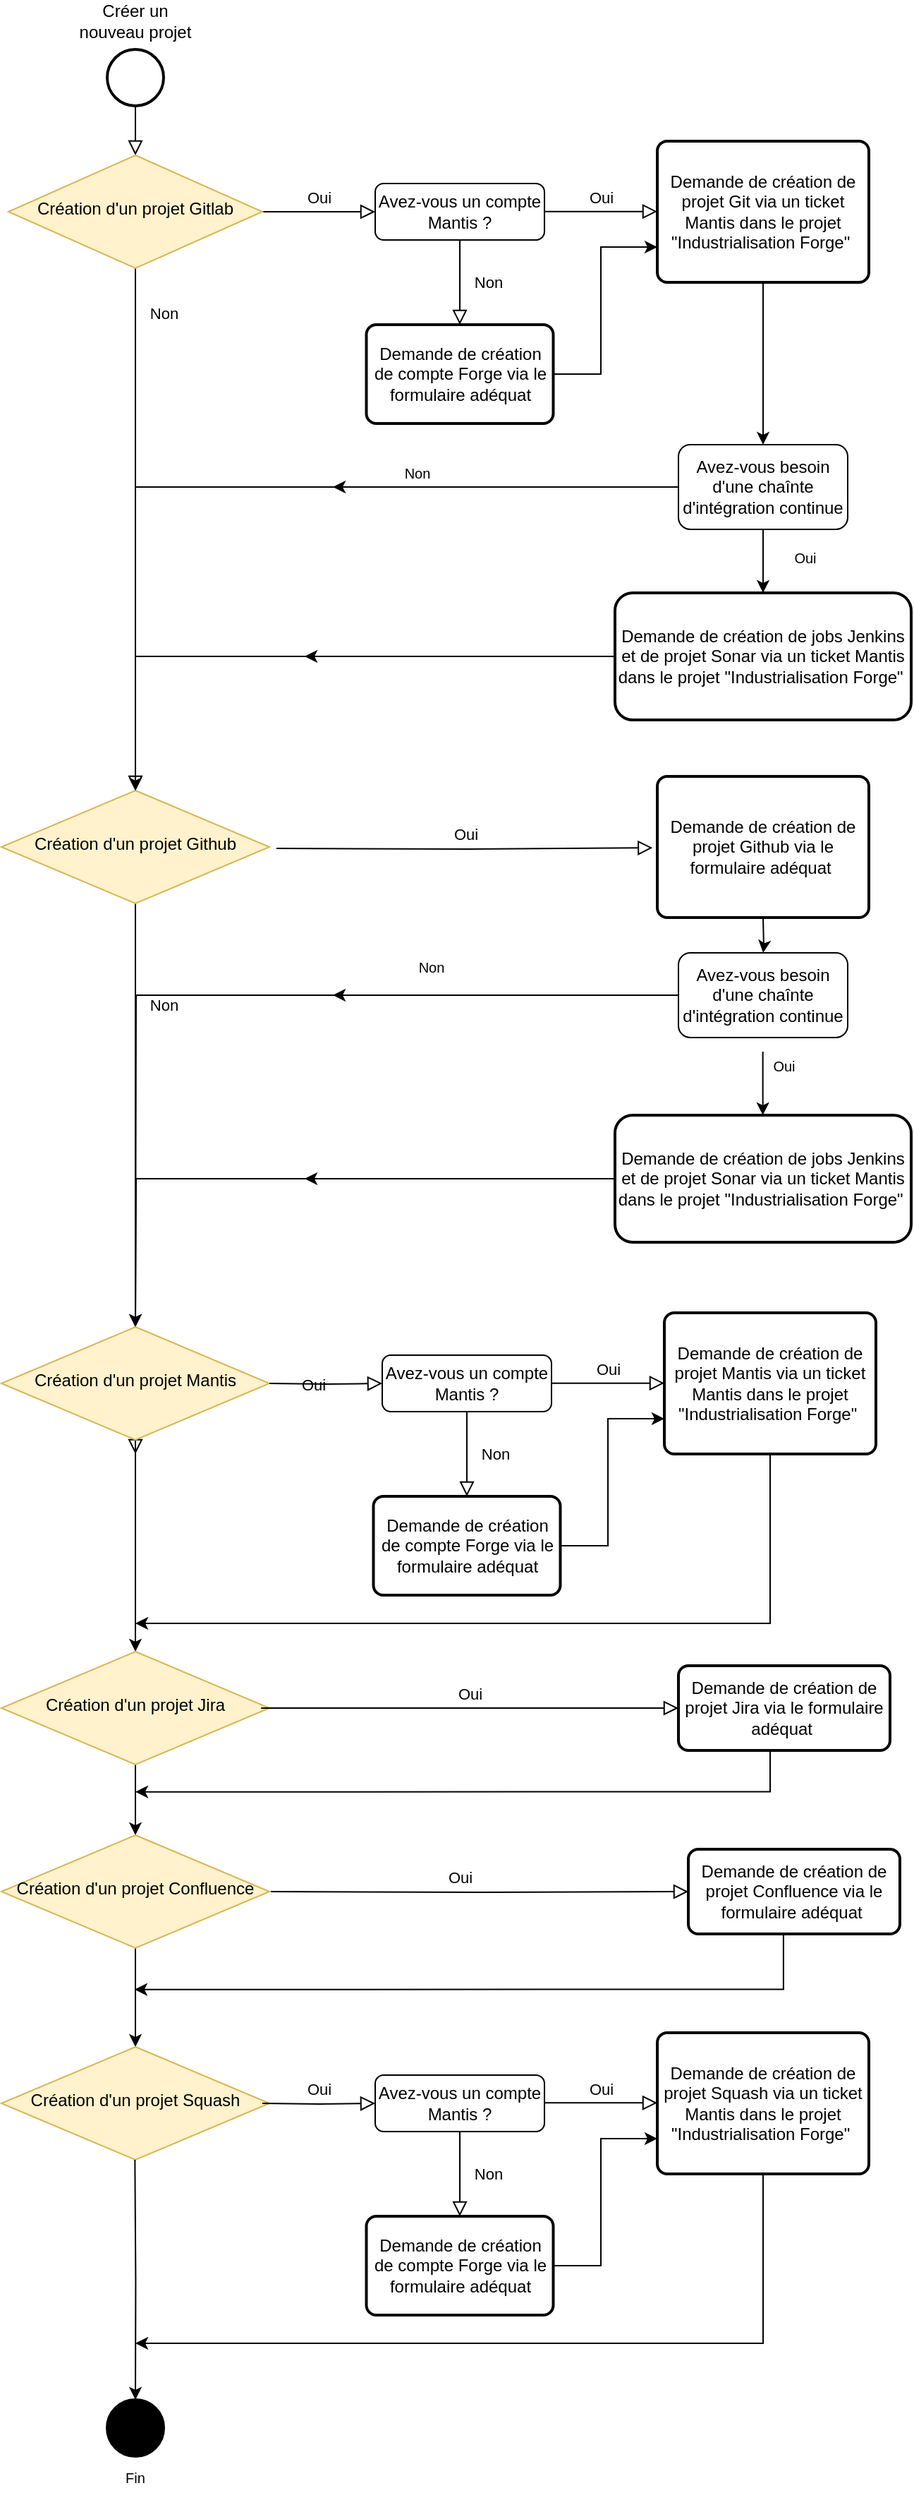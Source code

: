 <mxfile version="22.1.16" type="github">
  <diagram id="C5RBs43oDa-KdzZeNtuy" name="Page-1">
    <mxGraphModel dx="1687" dy="868" grid="1" gridSize="10" guides="1" tooltips="1" connect="1" arrows="1" fold="1" page="1" pageScale="1" pageWidth="1654" pageHeight="2336" math="0" shadow="0">
      <root>
        <mxCell id="WIyWlLk6GJQsqaUBKTNV-0" />
        <mxCell id="WIyWlLk6GJQsqaUBKTNV-1" parent="WIyWlLk6GJQsqaUBKTNV-0" />
        <mxCell id="xDcg4EXe8-0JSBkCGdu8-0" value="" style="strokeWidth=2;html=1;shape=mxgraph.flowchart.start_2;whiteSpace=wrap;" vertex="1" parent="WIyWlLk6GJQsqaUBKTNV-1">
          <mxGeometry x="110" y="45" width="40" height="40" as="geometry" />
        </mxCell>
        <mxCell id="WIyWlLk6GJQsqaUBKTNV-2" value="" style="rounded=0;html=1;jettySize=auto;orthogonalLoop=1;fontSize=11;endArrow=block;endFill=0;endSize=8;strokeWidth=1;shadow=0;labelBackgroundColor=none;edgeStyle=orthogonalEdgeStyle;exitX=0.5;exitY=1;exitDx=0;exitDy=0;exitPerimeter=0;" parent="WIyWlLk6GJQsqaUBKTNV-1" source="xDcg4EXe8-0JSBkCGdu8-0" target="WIyWlLk6GJQsqaUBKTNV-6" edge="1">
          <mxGeometry relative="1" as="geometry">
            <mxPoint x="40" y="120" as="sourcePoint" />
          </mxGeometry>
        </mxCell>
        <mxCell id="WIyWlLk6GJQsqaUBKTNV-4" value="Non" style="rounded=0;html=1;jettySize=auto;orthogonalLoop=1;fontSize=11;endArrow=block;endFill=0;endSize=8;strokeWidth=1;shadow=0;labelBackgroundColor=none;edgeStyle=orthogonalEdgeStyle;" parent="WIyWlLk6GJQsqaUBKTNV-1" source="WIyWlLk6GJQsqaUBKTNV-6" target="WIyWlLk6GJQsqaUBKTNV-10" edge="1">
          <mxGeometry x="-0.826" y="20" relative="1" as="geometry">
            <mxPoint as="offset" />
          </mxGeometry>
        </mxCell>
        <mxCell id="WIyWlLk6GJQsqaUBKTNV-5" value="Oui" style="edgeStyle=orthogonalEdgeStyle;rounded=0;html=1;jettySize=auto;orthogonalLoop=1;fontSize=11;endArrow=block;endFill=0;endSize=8;strokeWidth=1;shadow=0;labelBackgroundColor=none;" parent="WIyWlLk6GJQsqaUBKTNV-1" source="WIyWlLk6GJQsqaUBKTNV-6" target="WIyWlLk6GJQsqaUBKTNV-7" edge="1">
          <mxGeometry y="10" relative="1" as="geometry">
            <mxPoint as="offset" />
          </mxGeometry>
        </mxCell>
        <mxCell id="WIyWlLk6GJQsqaUBKTNV-6" value="Création d&#39;un projet Gitlab" style="rhombus;whiteSpace=wrap;html=1;shadow=0;fontFamily=Helvetica;fontSize=12;align=center;strokeWidth=1;spacing=6;spacingTop=-4;fillColor=#fff2cc;strokeColor=#d6b656;" parent="WIyWlLk6GJQsqaUBKTNV-1" vertex="1">
          <mxGeometry x="40" y="120" width="180" height="80" as="geometry" />
        </mxCell>
        <mxCell id="WIyWlLk6GJQsqaUBKTNV-7" value="Avez-vous un compte Mantis ?" style="rounded=1;whiteSpace=wrap;html=1;fontSize=12;glass=0;strokeWidth=1;shadow=0;" parent="WIyWlLk6GJQsqaUBKTNV-1" vertex="1">
          <mxGeometry x="300" y="140" width="120" height="40" as="geometry" />
        </mxCell>
        <mxCell id="WIyWlLk6GJQsqaUBKTNV-9" value="Non" style="edgeStyle=orthogonalEdgeStyle;rounded=0;html=1;jettySize=auto;orthogonalLoop=1;fontSize=11;endArrow=block;endFill=0;endSize=8;strokeWidth=1;shadow=0;labelBackgroundColor=none;" parent="WIyWlLk6GJQsqaUBKTNV-1" source="WIyWlLk6GJQsqaUBKTNV-10" edge="1">
          <mxGeometry x="-0.632" y="20" relative="1" as="geometry">
            <mxPoint as="offset" />
            <mxPoint x="130" y="1040" as="targetPoint" />
          </mxGeometry>
        </mxCell>
        <mxCell id="WIyWlLk6GJQsqaUBKTNV-10" value="Création d&#39;un projet Github" style="rhombus;whiteSpace=wrap;html=1;shadow=0;fontFamily=Helvetica;fontSize=12;align=center;strokeWidth=1;spacing=6;spacingTop=-4;fillColor=#fff2cc;strokeColor=#d6b656;" parent="WIyWlLk6GJQsqaUBKTNV-1" vertex="1">
          <mxGeometry x="35" y="570" width="190" height="80" as="geometry" />
        </mxCell>
        <mxCell id="xDcg4EXe8-0JSBkCGdu8-1" value="Créer un nouveau projet" style="text;html=1;strokeColor=none;fillColor=none;align=center;verticalAlign=middle;whiteSpace=wrap;rounded=0;" vertex="1" parent="WIyWlLk6GJQsqaUBKTNV-1">
          <mxGeometry x="85" y="10" width="90" height="30" as="geometry" />
        </mxCell>
        <mxCell id="xDcg4EXe8-0JSBkCGdu8-2" value="Oui" style="edgeStyle=orthogonalEdgeStyle;rounded=0;html=1;jettySize=auto;orthogonalLoop=1;fontSize=11;endArrow=block;endFill=0;endSize=8;strokeWidth=1;shadow=0;labelBackgroundColor=none;" edge="1" parent="WIyWlLk6GJQsqaUBKTNV-1">
          <mxGeometry y="10" relative="1" as="geometry">
            <mxPoint as="offset" />
            <mxPoint x="420" y="159.86" as="sourcePoint" />
            <mxPoint x="500" y="159.86" as="targetPoint" />
          </mxGeometry>
        </mxCell>
        <mxCell id="xDcg4EXe8-0JSBkCGdu8-14" value="" style="edgeStyle=orthogonalEdgeStyle;rounded=0;orthogonalLoop=1;jettySize=auto;html=1;" edge="1" parent="WIyWlLk6GJQsqaUBKTNV-1" source="xDcg4EXe8-0JSBkCGdu8-4" target="xDcg4EXe8-0JSBkCGdu8-13">
          <mxGeometry relative="1" as="geometry" />
        </mxCell>
        <mxCell id="xDcg4EXe8-0JSBkCGdu8-4" value="Demande de création de projet Git via un ticket Mantis dans le projet &quot;Industrialisation Forge&quot;&amp;nbsp;" style="rounded=1;whiteSpace=wrap;html=1;absoluteArcSize=1;arcSize=14;strokeWidth=2;" vertex="1" parent="WIyWlLk6GJQsqaUBKTNV-1">
          <mxGeometry x="500" y="110" width="150" height="100" as="geometry" />
        </mxCell>
        <mxCell id="xDcg4EXe8-0JSBkCGdu8-5" value="Non" style="rounded=0;html=1;jettySize=auto;orthogonalLoop=1;fontSize=11;endArrow=block;endFill=0;endSize=8;strokeWidth=1;shadow=0;labelBackgroundColor=none;edgeStyle=orthogonalEdgeStyle;exitX=0.5;exitY=1;exitDx=0;exitDy=0;entryX=0.5;entryY=0;entryDx=0;entryDy=0;" edge="1" parent="WIyWlLk6GJQsqaUBKTNV-1" source="WIyWlLk6GJQsqaUBKTNV-7" target="xDcg4EXe8-0JSBkCGdu8-6">
          <mxGeometry y="20" relative="1" as="geometry">
            <mxPoint as="offset" />
            <mxPoint x="359.86" y="190" as="sourcePoint" />
            <mxPoint x="360" y="240" as="targetPoint" />
          </mxGeometry>
        </mxCell>
        <mxCell id="xDcg4EXe8-0JSBkCGdu8-6" value="Demande de création de compte Forge via le formulaire adéquat" style="rounded=1;whiteSpace=wrap;html=1;absoluteArcSize=1;arcSize=14;strokeWidth=2;" vertex="1" parent="WIyWlLk6GJQsqaUBKTNV-1">
          <mxGeometry x="293.75" y="240" width="132.5" height="70" as="geometry" />
        </mxCell>
        <mxCell id="xDcg4EXe8-0JSBkCGdu8-8" value="" style="endArrow=classic;html=1;rounded=0;exitX=1;exitY=0.5;exitDx=0;exitDy=0;entryX=0;entryY=0.75;entryDx=0;entryDy=0;" edge="1" parent="WIyWlLk6GJQsqaUBKTNV-1" source="xDcg4EXe8-0JSBkCGdu8-6" target="xDcg4EXe8-0JSBkCGdu8-4">
          <mxGeometry width="50" height="50" relative="1" as="geometry">
            <mxPoint x="420" y="230" as="sourcePoint" />
            <mxPoint x="470" y="180" as="targetPoint" />
            <Array as="points">
              <mxPoint x="460" y="275" />
              <mxPoint x="460" y="185" />
            </Array>
          </mxGeometry>
        </mxCell>
        <mxCell id="xDcg4EXe8-0JSBkCGdu8-18" value="" style="edgeStyle=orthogonalEdgeStyle;rounded=0;orthogonalLoop=1;jettySize=auto;html=1;" edge="1" parent="WIyWlLk6GJQsqaUBKTNV-1" source="xDcg4EXe8-0JSBkCGdu8-13" target="xDcg4EXe8-0JSBkCGdu8-17">
          <mxGeometry relative="1" as="geometry" />
        </mxCell>
        <mxCell id="xDcg4EXe8-0JSBkCGdu8-13" value="Avez-vous besoin d&#39;une chaînte d&#39;intégration continue" style="rounded=1;whiteSpace=wrap;html=1;arcSize=14;strokeWidth=1;" vertex="1" parent="WIyWlLk6GJQsqaUBKTNV-1">
          <mxGeometry x="515" y="325" width="120" height="60" as="geometry" />
        </mxCell>
        <mxCell id="xDcg4EXe8-0JSBkCGdu8-15" style="edgeStyle=orthogonalEdgeStyle;rounded=0;orthogonalLoop=1;jettySize=auto;html=1;entryX=0.5;entryY=0;entryDx=0;entryDy=0;labelBackgroundColor=none;" edge="1" parent="WIyWlLk6GJQsqaUBKTNV-1" source="xDcg4EXe8-0JSBkCGdu8-13" target="WIyWlLk6GJQsqaUBKTNV-10">
          <mxGeometry relative="1" as="geometry" />
        </mxCell>
        <mxCell id="xDcg4EXe8-0JSBkCGdu8-16" value="&lt;font style=&quot;font-size: 10px;&quot;&gt;Non&lt;/font&gt;" style="text;strokeColor=none;align=center;fillColor=none;html=1;verticalAlign=middle;whiteSpace=wrap;rounded=0;" vertex="1" parent="WIyWlLk6GJQsqaUBKTNV-1">
          <mxGeometry x="300" y="330" width="60" height="30" as="geometry" />
        </mxCell>
        <mxCell id="xDcg4EXe8-0JSBkCGdu8-20" style="edgeStyle=orthogonalEdgeStyle;rounded=0;orthogonalLoop=1;jettySize=auto;html=1;entryX=0.5;entryY=0;entryDx=0;entryDy=0;" edge="1" parent="WIyWlLk6GJQsqaUBKTNV-1" source="xDcg4EXe8-0JSBkCGdu8-17" target="WIyWlLk6GJQsqaUBKTNV-10">
          <mxGeometry relative="1" as="geometry" />
        </mxCell>
        <mxCell id="xDcg4EXe8-0JSBkCGdu8-17" value="Demande de création de jobs Jenkins et de projet Sonar via un ticket Mantis dans le projet &quot;Industrialisation Forge&quot;&amp;nbsp;" style="whiteSpace=wrap;html=1;rounded=1;arcSize=14;strokeWidth=2;" vertex="1" parent="WIyWlLk6GJQsqaUBKTNV-1">
          <mxGeometry x="470" y="430" width="210" height="90" as="geometry" />
        </mxCell>
        <mxCell id="xDcg4EXe8-0JSBkCGdu8-19" value="&lt;font style=&quot;font-size: 10px;&quot;&gt;Oui&lt;/font&gt;" style="text;strokeColor=none;align=center;fillColor=none;html=1;verticalAlign=middle;whiteSpace=wrap;rounded=0;" vertex="1" parent="WIyWlLk6GJQsqaUBKTNV-1">
          <mxGeometry x="590" y="390" width="30" height="30" as="geometry" />
        </mxCell>
        <mxCell id="xDcg4EXe8-0JSBkCGdu8-23" value="Oui" style="edgeStyle=orthogonalEdgeStyle;rounded=0;html=1;jettySize=auto;orthogonalLoop=1;fontSize=11;endArrow=block;endFill=0;endSize=8;strokeWidth=1;shadow=0;labelBackgroundColor=none;entryX=-0.022;entryY=0.506;entryDx=0;entryDy=0;entryPerimeter=0;" edge="1" parent="WIyWlLk6GJQsqaUBKTNV-1" target="xDcg4EXe8-0JSBkCGdu8-24">
          <mxGeometry y="10" relative="1" as="geometry">
            <mxPoint as="offset" />
            <mxPoint x="230" y="611" as="sourcePoint" />
            <mxPoint x="525" y="609.86" as="targetPoint" />
          </mxGeometry>
        </mxCell>
        <mxCell id="xDcg4EXe8-0JSBkCGdu8-24" value="Demande de création de projet Github via le formulaire adéquat&amp;nbsp;" style="rounded=1;whiteSpace=wrap;html=1;absoluteArcSize=1;arcSize=14;strokeWidth=2;" vertex="1" parent="WIyWlLk6GJQsqaUBKTNV-1">
          <mxGeometry x="500" y="560" width="150" height="100" as="geometry" />
        </mxCell>
        <mxCell id="xDcg4EXe8-0JSBkCGdu8-29" value="" style="endArrow=classic;html=1;rounded=0;exitX=0;exitY=0.5;exitDx=0;exitDy=0;" edge="1" parent="WIyWlLk6GJQsqaUBKTNV-1" source="xDcg4EXe8-0JSBkCGdu8-17">
          <mxGeometry width="50" height="50" relative="1" as="geometry">
            <mxPoint x="490" y="500" as="sourcePoint" />
            <mxPoint x="250" y="475" as="targetPoint" />
          </mxGeometry>
        </mxCell>
        <mxCell id="xDcg4EXe8-0JSBkCGdu8-30" value="" style="endArrow=classic;html=1;rounded=0;exitX=0;exitY=0.5;exitDx=0;exitDy=0;" edge="1" parent="WIyWlLk6GJQsqaUBKTNV-1" source="xDcg4EXe8-0JSBkCGdu8-13">
          <mxGeometry width="50" height="50" relative="1" as="geometry">
            <mxPoint x="480" y="485" as="sourcePoint" />
            <mxPoint x="270" y="355" as="targetPoint" />
          </mxGeometry>
        </mxCell>
        <mxCell id="xDcg4EXe8-0JSBkCGdu8-31" value="" style="edgeStyle=orthogonalEdgeStyle;rounded=0;orthogonalLoop=1;jettySize=auto;html=1;" edge="1" parent="WIyWlLk6GJQsqaUBKTNV-1" target="xDcg4EXe8-0JSBkCGdu8-32">
          <mxGeometry relative="1" as="geometry">
            <mxPoint x="575" y="660" as="sourcePoint" />
          </mxGeometry>
        </mxCell>
        <mxCell id="xDcg4EXe8-0JSBkCGdu8-32" value="Avez-vous besoin d&#39;une chaînte d&#39;intégration continue" style="rounded=1;whiteSpace=wrap;html=1;arcSize=14;strokeWidth=1;" vertex="1" parent="WIyWlLk6GJQsqaUBKTNV-1">
          <mxGeometry x="515" y="685" width="120" height="60" as="geometry" />
        </mxCell>
        <mxCell id="xDcg4EXe8-0JSBkCGdu8-33" style="edgeStyle=orthogonalEdgeStyle;rounded=0;orthogonalLoop=1;jettySize=auto;html=1;entryX=0.5;entryY=0;entryDx=0;entryDy=0;labelBackgroundColor=none;" edge="1" parent="WIyWlLk6GJQsqaUBKTNV-1" source="xDcg4EXe8-0JSBkCGdu8-32">
          <mxGeometry relative="1" as="geometry">
            <mxPoint x="130" y="950" as="targetPoint" />
          </mxGeometry>
        </mxCell>
        <mxCell id="xDcg4EXe8-0JSBkCGdu8-34" style="edgeStyle=orthogonalEdgeStyle;rounded=0;orthogonalLoop=1;jettySize=auto;html=1;entryX=0.5;entryY=0;entryDx=0;entryDy=0;" edge="1" parent="WIyWlLk6GJQsqaUBKTNV-1" source="xDcg4EXe8-0JSBkCGdu8-35">
          <mxGeometry relative="1" as="geometry">
            <mxPoint x="130" y="950" as="targetPoint" />
          </mxGeometry>
        </mxCell>
        <mxCell id="xDcg4EXe8-0JSBkCGdu8-35" value="Demande de création de jobs Jenkins et de projet Sonar via un ticket Mantis dans le projet &quot;Industrialisation Forge&quot;&amp;nbsp;" style="whiteSpace=wrap;html=1;rounded=1;arcSize=14;strokeWidth=2;" vertex="1" parent="WIyWlLk6GJQsqaUBKTNV-1">
          <mxGeometry x="470" y="800" width="210" height="90" as="geometry" />
        </mxCell>
        <mxCell id="xDcg4EXe8-0JSBkCGdu8-36" value="&lt;font style=&quot;font-size: 10px;&quot;&gt;Oui&lt;/font&gt;" style="text;strokeColor=none;align=center;fillColor=none;html=1;verticalAlign=middle;whiteSpace=wrap;rounded=0;" vertex="1" parent="WIyWlLk6GJQsqaUBKTNV-1">
          <mxGeometry x="560" y="750" width="60" height="30" as="geometry" />
        </mxCell>
        <mxCell id="xDcg4EXe8-0JSBkCGdu8-37" value="" style="endArrow=classic;html=1;rounded=0;exitX=0;exitY=0.5;exitDx=0;exitDy=0;" edge="1" parent="WIyWlLk6GJQsqaUBKTNV-1" source="xDcg4EXe8-0JSBkCGdu8-35">
          <mxGeometry width="50" height="50" relative="1" as="geometry">
            <mxPoint x="490" y="870" as="sourcePoint" />
            <mxPoint x="250" y="845" as="targetPoint" />
          </mxGeometry>
        </mxCell>
        <mxCell id="xDcg4EXe8-0JSBkCGdu8-38" value="" style="endArrow=classic;html=1;rounded=0;exitX=0;exitY=0.5;exitDx=0;exitDy=0;" edge="1" parent="WIyWlLk6GJQsqaUBKTNV-1" source="xDcg4EXe8-0JSBkCGdu8-32">
          <mxGeometry width="50" height="50" relative="1" as="geometry">
            <mxPoint x="480" y="845" as="sourcePoint" />
            <mxPoint x="270" y="715" as="targetPoint" />
          </mxGeometry>
        </mxCell>
        <mxCell id="xDcg4EXe8-0JSBkCGdu8-39" value="" style="edgeStyle=orthogonalEdgeStyle;rounded=0;orthogonalLoop=1;jettySize=auto;html=1;" edge="1" parent="WIyWlLk6GJQsqaUBKTNV-1">
          <mxGeometry relative="1" as="geometry">
            <mxPoint x="574.83" y="755" as="sourcePoint" />
            <mxPoint x="574.83" y="800" as="targetPoint" />
          </mxGeometry>
        </mxCell>
        <mxCell id="xDcg4EXe8-0JSBkCGdu8-51" value="" style="edgeStyle=orthogonalEdgeStyle;rounded=0;orthogonalLoop=1;jettySize=auto;html=1;" edge="1" parent="WIyWlLk6GJQsqaUBKTNV-1" source="xDcg4EXe8-0JSBkCGdu8-40" target="xDcg4EXe8-0JSBkCGdu8-50">
          <mxGeometry relative="1" as="geometry" />
        </mxCell>
        <mxCell id="xDcg4EXe8-0JSBkCGdu8-40" value="Création d&#39;un projet Mantis" style="rhombus;whiteSpace=wrap;html=1;shadow=0;fontFamily=Helvetica;fontSize=12;align=center;strokeWidth=1;spacing=6;spacingTop=-4;fillColor=#fff2cc;strokeColor=#d6b656;" vertex="1" parent="WIyWlLk6GJQsqaUBKTNV-1">
          <mxGeometry x="35" y="950" width="190" height="80" as="geometry" />
        </mxCell>
        <mxCell id="xDcg4EXe8-0JSBkCGdu8-41" value="Oui" style="edgeStyle=orthogonalEdgeStyle;rounded=0;html=1;jettySize=auto;orthogonalLoop=1;fontSize=11;endArrow=block;endFill=0;endSize=8;strokeWidth=1;shadow=0;labelBackgroundColor=none;" edge="1" parent="WIyWlLk6GJQsqaUBKTNV-1" target="xDcg4EXe8-0JSBkCGdu8-42">
          <mxGeometry y="10" relative="1" as="geometry">
            <mxPoint as="offset" />
            <mxPoint x="225" y="990" as="sourcePoint" />
          </mxGeometry>
        </mxCell>
        <mxCell id="xDcg4EXe8-0JSBkCGdu8-42" value="Avez-vous un compte Mantis ?" style="rounded=1;whiteSpace=wrap;html=1;fontSize=12;glass=0;strokeWidth=1;shadow=0;" vertex="1" parent="WIyWlLk6GJQsqaUBKTNV-1">
          <mxGeometry x="305" y="970" width="120" height="40" as="geometry" />
        </mxCell>
        <mxCell id="xDcg4EXe8-0JSBkCGdu8-43" value="Oui" style="edgeStyle=orthogonalEdgeStyle;rounded=0;html=1;jettySize=auto;orthogonalLoop=1;fontSize=11;endArrow=block;endFill=0;endSize=8;strokeWidth=1;shadow=0;labelBackgroundColor=none;" edge="1" parent="WIyWlLk6GJQsqaUBKTNV-1">
          <mxGeometry y="10" relative="1" as="geometry">
            <mxPoint as="offset" />
            <mxPoint x="425" y="989.86" as="sourcePoint" />
            <mxPoint x="505" y="989.86" as="targetPoint" />
          </mxGeometry>
        </mxCell>
        <mxCell id="xDcg4EXe8-0JSBkCGdu8-44" value="" style="edgeStyle=orthogonalEdgeStyle;rounded=0;orthogonalLoop=1;jettySize=auto;html=1;exitX=0.5;exitY=1;exitDx=0;exitDy=0;" edge="1" parent="WIyWlLk6GJQsqaUBKTNV-1">
          <mxGeometry relative="1" as="geometry">
            <mxPoint x="130" y="1160" as="targetPoint" />
            <mxPoint x="580" y="1010" as="sourcePoint" />
            <Array as="points">
              <mxPoint x="580" y="1160" />
            </Array>
          </mxGeometry>
        </mxCell>
        <mxCell id="xDcg4EXe8-0JSBkCGdu8-45" value="Demande de création de projet Mantis via un ticket Mantis dans le projet &quot;Industrialisation Forge&quot;&amp;nbsp;" style="rounded=1;whiteSpace=wrap;html=1;absoluteArcSize=1;arcSize=14;strokeWidth=2;" vertex="1" parent="WIyWlLk6GJQsqaUBKTNV-1">
          <mxGeometry x="505" y="940" width="150" height="100" as="geometry" />
        </mxCell>
        <mxCell id="xDcg4EXe8-0JSBkCGdu8-46" value="Non" style="rounded=0;html=1;jettySize=auto;orthogonalLoop=1;fontSize=11;endArrow=block;endFill=0;endSize=8;strokeWidth=1;shadow=0;labelBackgroundColor=none;edgeStyle=orthogonalEdgeStyle;exitX=0.5;exitY=1;exitDx=0;exitDy=0;entryX=0.5;entryY=0;entryDx=0;entryDy=0;" edge="1" parent="WIyWlLk6GJQsqaUBKTNV-1" source="xDcg4EXe8-0JSBkCGdu8-42" target="xDcg4EXe8-0JSBkCGdu8-47">
          <mxGeometry y="20" relative="1" as="geometry">
            <mxPoint as="offset" />
            <mxPoint x="364.86" y="1020" as="sourcePoint" />
            <mxPoint x="365" y="1070" as="targetPoint" />
          </mxGeometry>
        </mxCell>
        <mxCell id="xDcg4EXe8-0JSBkCGdu8-47" value="Demande de création de compte Forge via le formulaire adéquat" style="rounded=1;whiteSpace=wrap;html=1;absoluteArcSize=1;arcSize=14;strokeWidth=2;" vertex="1" parent="WIyWlLk6GJQsqaUBKTNV-1">
          <mxGeometry x="298.75" y="1070" width="132.5" height="70" as="geometry" />
        </mxCell>
        <mxCell id="xDcg4EXe8-0JSBkCGdu8-48" value="" style="endArrow=classic;html=1;rounded=0;exitX=1;exitY=0.5;exitDx=0;exitDy=0;entryX=0;entryY=0.75;entryDx=0;entryDy=0;" edge="1" parent="WIyWlLk6GJQsqaUBKTNV-1" source="xDcg4EXe8-0JSBkCGdu8-47" target="xDcg4EXe8-0JSBkCGdu8-45">
          <mxGeometry width="50" height="50" relative="1" as="geometry">
            <mxPoint x="425" y="1060" as="sourcePoint" />
            <mxPoint x="475" y="1010" as="targetPoint" />
            <Array as="points">
              <mxPoint x="465" y="1105" />
              <mxPoint x="465" y="1015" />
            </Array>
          </mxGeometry>
        </mxCell>
        <mxCell id="xDcg4EXe8-0JSBkCGdu8-56" value="" style="edgeStyle=orthogonalEdgeStyle;rounded=0;orthogonalLoop=1;jettySize=auto;html=1;" edge="1" parent="WIyWlLk6GJQsqaUBKTNV-1" source="xDcg4EXe8-0JSBkCGdu8-50" target="xDcg4EXe8-0JSBkCGdu8-55">
          <mxGeometry relative="1" as="geometry" />
        </mxCell>
        <mxCell id="xDcg4EXe8-0JSBkCGdu8-50" value="Création d&#39;un projet Jira" style="rhombus;whiteSpace=wrap;html=1;shadow=0;fontFamily=Helvetica;fontSize=12;align=center;strokeWidth=1;spacing=6;spacingTop=-4;fillColor=#fff2cc;strokeColor=#d6b656;" vertex="1" parent="WIyWlLk6GJQsqaUBKTNV-1">
          <mxGeometry x="35" y="1180" width="190" height="80" as="geometry" />
        </mxCell>
        <mxCell id="xDcg4EXe8-0JSBkCGdu8-52" value="Oui" style="edgeStyle=orthogonalEdgeStyle;rounded=0;html=1;jettySize=auto;orthogonalLoop=1;fontSize=11;endArrow=block;endFill=0;endSize=8;strokeWidth=1;shadow=0;labelBackgroundColor=none;exitX=0.969;exitY=0.5;exitDx=0;exitDy=0;exitPerimeter=0;entryX=0;entryY=0.5;entryDx=0;entryDy=0;" edge="1" parent="WIyWlLk6GJQsqaUBKTNV-1" source="xDcg4EXe8-0JSBkCGdu8-50" target="xDcg4EXe8-0JSBkCGdu8-54">
          <mxGeometry y="10" relative="1" as="geometry">
            <mxPoint as="offset" />
            <mxPoint x="235" y="1220" as="sourcePoint" />
            <mxPoint x="315" y="1220" as="targetPoint" />
          </mxGeometry>
        </mxCell>
        <mxCell id="xDcg4EXe8-0JSBkCGdu8-53" value="" style="edgeStyle=orthogonalEdgeStyle;rounded=0;orthogonalLoop=1;jettySize=auto;html=1;exitX=0.461;exitY=1.028;exitDx=0;exitDy=0;exitPerimeter=0;" edge="1" parent="WIyWlLk6GJQsqaUBKTNV-1">
          <mxGeometry relative="1" as="geometry">
            <mxPoint x="130" y="1279.32" as="targetPoint" />
            <mxPoint x="581.15" y="1230.0" as="sourcePoint" />
            <Array as="points">
              <mxPoint x="581" y="1248.32" />
              <mxPoint x="580" y="1248.32" />
              <mxPoint x="580" y="1279.32" />
            </Array>
          </mxGeometry>
        </mxCell>
        <mxCell id="xDcg4EXe8-0JSBkCGdu8-54" value="Demande de création de projet Jira via le formulaire adéquat&amp;nbsp;" style="rounded=1;whiteSpace=wrap;html=1;absoluteArcSize=1;arcSize=14;strokeWidth=2;" vertex="1" parent="WIyWlLk6GJQsqaUBKTNV-1">
          <mxGeometry x="515" y="1190" width="150" height="60" as="geometry" />
        </mxCell>
        <mxCell id="xDcg4EXe8-0JSBkCGdu8-62" value="" style="edgeStyle=orthogonalEdgeStyle;rounded=0;orthogonalLoop=1;jettySize=auto;html=1;" edge="1" parent="WIyWlLk6GJQsqaUBKTNV-1" source="xDcg4EXe8-0JSBkCGdu8-55" target="xDcg4EXe8-0JSBkCGdu8-61">
          <mxGeometry relative="1" as="geometry" />
        </mxCell>
        <mxCell id="xDcg4EXe8-0JSBkCGdu8-55" value="Création d&#39;un projet Confluence" style="rhombus;whiteSpace=wrap;html=1;shadow=0;fontFamily=Helvetica;fontSize=12;align=center;strokeWidth=1;spacing=6;spacingTop=-4;fillColor=#fff2cc;strokeColor=#d6b656;" vertex="1" parent="WIyWlLk6GJQsqaUBKTNV-1">
          <mxGeometry x="35" y="1310" width="190" height="80" as="geometry" />
        </mxCell>
        <mxCell id="xDcg4EXe8-0JSBkCGdu8-57" value="Oui" style="edgeStyle=orthogonalEdgeStyle;rounded=0;html=1;jettySize=auto;orthogonalLoop=1;fontSize=11;endArrow=block;endFill=0;endSize=8;strokeWidth=1;shadow=0;labelBackgroundColor=none;entryX=0;entryY=0.5;entryDx=0;entryDy=0;" edge="1" parent="WIyWlLk6GJQsqaUBKTNV-1" target="xDcg4EXe8-0JSBkCGdu8-59">
          <mxGeometry x="-0.096" y="10" relative="1" as="geometry">
            <mxPoint as="offset" />
            <mxPoint x="226" y="1350" as="sourcePoint" />
            <mxPoint x="322" y="1350" as="targetPoint" />
          </mxGeometry>
        </mxCell>
        <mxCell id="xDcg4EXe8-0JSBkCGdu8-58" value="" style="edgeStyle=orthogonalEdgeStyle;rounded=0;orthogonalLoop=1;jettySize=auto;html=1;exitX=0.461;exitY=1.028;exitDx=0;exitDy=0;exitPerimeter=0;" edge="1" parent="WIyWlLk6GJQsqaUBKTNV-1">
          <mxGeometry relative="1" as="geometry">
            <mxPoint x="129.43" y="1419.32" as="targetPoint" />
            <mxPoint x="590.58" y="1370.0" as="sourcePoint" />
            <Array as="points">
              <mxPoint x="589.43" y="1370.32" />
              <mxPoint x="589.43" y="1419.32" />
            </Array>
          </mxGeometry>
        </mxCell>
        <mxCell id="xDcg4EXe8-0JSBkCGdu8-59" value="Demande de création de projet Confluence via le formulaire adéquat&amp;nbsp;" style="rounded=1;whiteSpace=wrap;html=1;absoluteArcSize=1;arcSize=14;strokeWidth=2;" vertex="1" parent="WIyWlLk6GJQsqaUBKTNV-1">
          <mxGeometry x="522" y="1320" width="150" height="60" as="geometry" />
        </mxCell>
        <mxCell id="xDcg4EXe8-0JSBkCGdu8-61" value="Création d&#39;un projet Squash" style="rhombus;whiteSpace=wrap;html=1;shadow=0;fontFamily=Helvetica;fontSize=12;align=center;strokeWidth=1;spacing=6;spacingTop=-4;fillColor=#fff2cc;strokeColor=#d6b656;" vertex="1" parent="WIyWlLk6GJQsqaUBKTNV-1">
          <mxGeometry x="35" y="1460" width="190" height="80" as="geometry" />
        </mxCell>
        <mxCell id="xDcg4EXe8-0JSBkCGdu8-65" value="Oui" style="edgeStyle=orthogonalEdgeStyle;rounded=0;html=1;jettySize=auto;orthogonalLoop=1;fontSize=11;endArrow=block;endFill=0;endSize=8;strokeWidth=1;shadow=0;labelBackgroundColor=none;" edge="1" parent="WIyWlLk6GJQsqaUBKTNV-1" target="xDcg4EXe8-0JSBkCGdu8-66">
          <mxGeometry x="0.019" y="10" relative="1" as="geometry">
            <mxPoint as="offset" />
            <mxPoint x="220" y="1500" as="sourcePoint" />
          </mxGeometry>
        </mxCell>
        <mxCell id="xDcg4EXe8-0JSBkCGdu8-66" value="Avez-vous un compte Mantis ?" style="rounded=1;whiteSpace=wrap;html=1;fontSize=12;glass=0;strokeWidth=1;shadow=0;" vertex="1" parent="WIyWlLk6GJQsqaUBKTNV-1">
          <mxGeometry x="300" y="1480" width="120" height="40" as="geometry" />
        </mxCell>
        <mxCell id="xDcg4EXe8-0JSBkCGdu8-67" value="" style="edgeStyle=orthogonalEdgeStyle;rounded=0;orthogonalLoop=1;jettySize=auto;html=1;exitX=0.5;exitY=1;exitDx=0;exitDy=0;" edge="1" parent="WIyWlLk6GJQsqaUBKTNV-1">
          <mxGeometry relative="1" as="geometry">
            <mxPoint x="130" y="1670" as="targetPoint" />
            <mxPoint x="575" y="1520" as="sourcePoint" />
            <Array as="points">
              <mxPoint x="575" y="1670" />
            </Array>
          </mxGeometry>
        </mxCell>
        <mxCell id="xDcg4EXe8-0JSBkCGdu8-68" value="Demande de création de projet Squash via un ticket Mantis dans le projet &quot;Industrialisation Forge&quot;&amp;nbsp;" style="rounded=1;whiteSpace=wrap;html=1;absoluteArcSize=1;arcSize=14;strokeWidth=2;" vertex="1" parent="WIyWlLk6GJQsqaUBKTNV-1">
          <mxGeometry x="500" y="1450" width="150" height="100" as="geometry" />
        </mxCell>
        <mxCell id="xDcg4EXe8-0JSBkCGdu8-69" value="Non" style="rounded=0;html=1;jettySize=auto;orthogonalLoop=1;fontSize=11;endArrow=block;endFill=0;endSize=8;strokeWidth=1;shadow=0;labelBackgroundColor=none;edgeStyle=orthogonalEdgeStyle;exitX=0.5;exitY=1;exitDx=0;exitDy=0;entryX=0.5;entryY=0;entryDx=0;entryDy=0;" edge="1" parent="WIyWlLk6GJQsqaUBKTNV-1" source="xDcg4EXe8-0JSBkCGdu8-66" target="xDcg4EXe8-0JSBkCGdu8-70">
          <mxGeometry y="20" relative="1" as="geometry">
            <mxPoint as="offset" />
            <mxPoint x="359.86" y="1530" as="sourcePoint" />
            <mxPoint x="360" y="1580" as="targetPoint" />
          </mxGeometry>
        </mxCell>
        <mxCell id="xDcg4EXe8-0JSBkCGdu8-70" value="Demande de création de compte Forge via le formulaire adéquat" style="rounded=1;whiteSpace=wrap;html=1;absoluteArcSize=1;arcSize=14;strokeWidth=2;" vertex="1" parent="WIyWlLk6GJQsqaUBKTNV-1">
          <mxGeometry x="293.75" y="1580" width="132.5" height="70" as="geometry" />
        </mxCell>
        <mxCell id="xDcg4EXe8-0JSBkCGdu8-71" value="" style="endArrow=classic;html=1;rounded=0;exitX=1;exitY=0.5;exitDx=0;exitDy=0;entryX=0;entryY=0.75;entryDx=0;entryDy=0;" edge="1" parent="WIyWlLk6GJQsqaUBKTNV-1" source="xDcg4EXe8-0JSBkCGdu8-70" target="xDcg4EXe8-0JSBkCGdu8-68">
          <mxGeometry width="50" height="50" relative="1" as="geometry">
            <mxPoint x="420" y="1570" as="sourcePoint" />
            <mxPoint x="470" y="1520" as="targetPoint" />
            <Array as="points">
              <mxPoint x="460" y="1615" />
              <mxPoint x="460" y="1525" />
            </Array>
          </mxGeometry>
        </mxCell>
        <mxCell id="xDcg4EXe8-0JSBkCGdu8-72" value="Oui" style="edgeStyle=orthogonalEdgeStyle;rounded=0;html=1;jettySize=auto;orthogonalLoop=1;fontSize=11;endArrow=block;endFill=0;endSize=8;strokeWidth=1;shadow=0;labelBackgroundColor=none;" edge="1" parent="WIyWlLk6GJQsqaUBKTNV-1">
          <mxGeometry y="10" relative="1" as="geometry">
            <mxPoint as="offset" />
            <mxPoint x="420" y="1499.66" as="sourcePoint" />
            <mxPoint x="500" y="1499.66" as="targetPoint" />
          </mxGeometry>
        </mxCell>
        <mxCell id="xDcg4EXe8-0JSBkCGdu8-73" value="" style="edgeStyle=orthogonalEdgeStyle;rounded=0;orthogonalLoop=1;jettySize=auto;html=1;" edge="1" parent="WIyWlLk6GJQsqaUBKTNV-1">
          <mxGeometry relative="1" as="geometry">
            <mxPoint x="129.66" y="1540" as="sourcePoint" />
            <mxPoint x="130" y="1710" as="targetPoint" />
          </mxGeometry>
        </mxCell>
        <mxCell id="xDcg4EXe8-0JSBkCGdu8-74" value="" style="strokeWidth=2;html=1;shape=mxgraph.flowchart.start_2;whiteSpace=wrap;fillColor=#000000;" vertex="1" parent="WIyWlLk6GJQsqaUBKTNV-1">
          <mxGeometry x="110" y="1710" width="40" height="40" as="geometry" />
        </mxCell>
        <mxCell id="xDcg4EXe8-0JSBkCGdu8-75" value="&lt;font style=&quot;font-size: 10px;&quot;&gt;Fin&lt;/font&gt;" style="text;strokeColor=none;align=center;fillColor=none;html=1;verticalAlign=middle;whiteSpace=wrap;rounded=0;" vertex="1" parent="WIyWlLk6GJQsqaUBKTNV-1">
          <mxGeometry x="100" y="1750" width="60" height="30" as="geometry" />
        </mxCell>
        <mxCell id="xDcg4EXe8-0JSBkCGdu8-76" value="&lt;font style=&quot;font-size: 10px;&quot;&gt;Non&lt;/font&gt;" style="text;strokeColor=none;align=center;fillColor=none;html=1;verticalAlign=middle;whiteSpace=wrap;rounded=0;" vertex="1" parent="WIyWlLk6GJQsqaUBKTNV-1">
          <mxGeometry x="310" y="680" width="60" height="30" as="geometry" />
        </mxCell>
      </root>
    </mxGraphModel>
  </diagram>
</mxfile>
